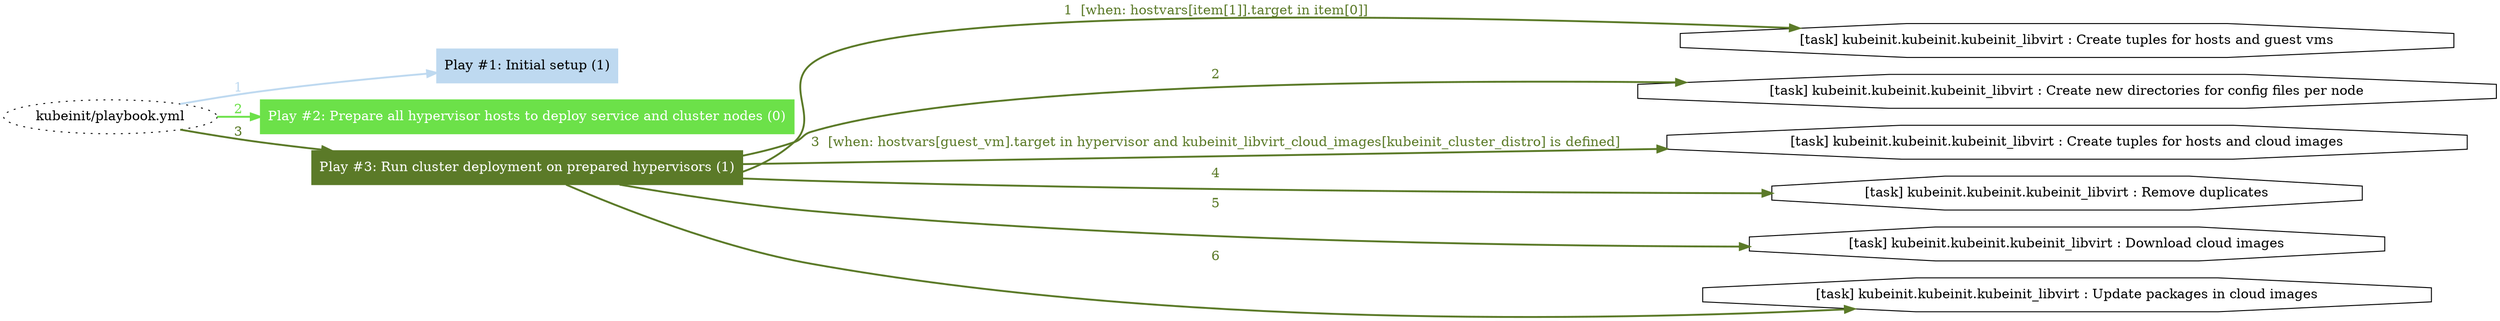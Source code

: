 digraph "kubeinit/playbook.yml "{
	graph [concentrate=true ordering=in rankdir=LR ratio=fill]
	edge [esep=5 sep=10]
	"kubeinit/playbook.yml" [id=root_node style=dotted]
	subgraph "Play #1: Initial setup (1) "{
		"Play #1: Initial setup (1)" [color="#bed9f0" fontcolor="#000000" id="play_40fb6f19-3b66-452c-90cf-26eb6917fbbd" shape=box style=filled tooltip=localhost]
		"kubeinit/playbook.yml" -> "Play #1: Initial setup (1)" [label=1 color="#bed9f0" fontcolor="#bed9f0" id="edge_e05d4f9b-49dd-4d35-b5ff-03ad7d4c87f0" style=bold]
	}
	subgraph "Play #2: Prepare all hypervisor hosts to deploy service and cluster nodes (0) "{
		"Play #2: Prepare all hypervisor hosts to deploy service and cluster nodes (0)" [color="#6ce149" fontcolor="#ffffff" id="play_9ac9b692-48fe-41ec-9aa3-33fdd0464b5a" shape=box style=filled tooltip=""]
		"kubeinit/playbook.yml" -> "Play #2: Prepare all hypervisor hosts to deploy service and cluster nodes (0)" [label=2 color="#6ce149" fontcolor="#6ce149" id="edge_62ec01be-e033-4e07-9828-219dd785cf34" style=bold]
	}
	subgraph "Play #3: Run cluster deployment on prepared hypervisors (1) "{
		"Play #3: Run cluster deployment on prepared hypervisors (1)" [color="#5b7a28" fontcolor="#ffffff" id="play_0ac38835-7812-4116-9ec2-668e75e1ad52" shape=box style=filled tooltip=localhost]
		"kubeinit/playbook.yml" -> "Play #3: Run cluster deployment on prepared hypervisors (1)" [label=3 color="#5b7a28" fontcolor="#5b7a28" id="edge_1c1444c9-38fd-47cc-80a7-a81b53b4465e" style=bold]
		"task_07014785-30b0-4b0d-86b0-b53a4ec6af11" [label="[task] kubeinit.kubeinit.kubeinit_libvirt : Create tuples for hosts and guest vms" id="task_07014785-30b0-4b0d-86b0-b53a4ec6af11" shape=octagon tooltip="[task] kubeinit.kubeinit.kubeinit_libvirt : Create tuples for hosts and guest vms"]
		"Play #3: Run cluster deployment on prepared hypervisors (1)" -> "task_07014785-30b0-4b0d-86b0-b53a4ec6af11" [label="1  [when: hostvars[item[1]].target in item[0]]" color="#5b7a28" fontcolor="#5b7a28" id="edge_56d061bd-11fa-406b-9707-ef5c92271f7f" style=bold]
		"task_beb89aaf-445c-489c-8663-512aa89ae3d7" [label="[task] kubeinit.kubeinit.kubeinit_libvirt : Create new directories for config files per node" id="task_beb89aaf-445c-489c-8663-512aa89ae3d7" shape=octagon tooltip="[task] kubeinit.kubeinit.kubeinit_libvirt : Create new directories for config files per node"]
		"Play #3: Run cluster deployment on prepared hypervisors (1)" -> "task_beb89aaf-445c-489c-8663-512aa89ae3d7" [label=2 color="#5b7a28" fontcolor="#5b7a28" id="edge_54b06460-18d3-4914-809b-9d621433bb7d" style=bold]
		"task_7ac23895-3e24-4ca4-8c0a-513c7e84cb9d" [label="[task] kubeinit.kubeinit.kubeinit_libvirt : Create tuples for hosts and cloud images" id="task_7ac23895-3e24-4ca4-8c0a-513c7e84cb9d" shape=octagon tooltip="[task] kubeinit.kubeinit.kubeinit_libvirt : Create tuples for hosts and cloud images"]
		"Play #3: Run cluster deployment on prepared hypervisors (1)" -> "task_7ac23895-3e24-4ca4-8c0a-513c7e84cb9d" [label="3  [when: hostvars[guest_vm].target in hypervisor and kubeinit_libvirt_cloud_images[kubeinit_cluster_distro] is defined]" color="#5b7a28" fontcolor="#5b7a28" id="edge_bce43449-f953-4638-8f1e-d0c8a01d04b7" style=bold]
		"task_3ae69b97-1593-4c8b-9eff-b2f59b3ac248" [label="[task] kubeinit.kubeinit.kubeinit_libvirt : Remove duplicates" id="task_3ae69b97-1593-4c8b-9eff-b2f59b3ac248" shape=octagon tooltip="[task] kubeinit.kubeinit.kubeinit_libvirt : Remove duplicates"]
		"Play #3: Run cluster deployment on prepared hypervisors (1)" -> "task_3ae69b97-1593-4c8b-9eff-b2f59b3ac248" [label=4 color="#5b7a28" fontcolor="#5b7a28" id="edge_eb0535b6-2e3d-4b91-864a-7cc5438f7214" style=bold]
		"task_7ad4c620-e2b1-490b-b3aa-c23332cdca36" [label="[task] kubeinit.kubeinit.kubeinit_libvirt : Download cloud images" id="task_7ad4c620-e2b1-490b-b3aa-c23332cdca36" shape=octagon tooltip="[task] kubeinit.kubeinit.kubeinit_libvirt : Download cloud images"]
		"Play #3: Run cluster deployment on prepared hypervisors (1)" -> "task_7ad4c620-e2b1-490b-b3aa-c23332cdca36" [label=5 color="#5b7a28" fontcolor="#5b7a28" id="edge_ed0fad73-45c2-4c66-a1b4-51a81698f1b8" style=bold]
		"task_84a0e78d-9987-4068-a25f-f049493beae5" [label="[task] kubeinit.kubeinit.kubeinit_libvirt : Update packages in cloud images" id="task_84a0e78d-9987-4068-a25f-f049493beae5" shape=octagon tooltip="[task] kubeinit.kubeinit.kubeinit_libvirt : Update packages in cloud images"]
		"Play #3: Run cluster deployment on prepared hypervisors (1)" -> "task_84a0e78d-9987-4068-a25f-f049493beae5" [label=6 color="#5b7a28" fontcolor="#5b7a28" id="edge_4dfc31dc-b12e-4a86-9d44-8fffabf1f071" style=bold]
	}
}
